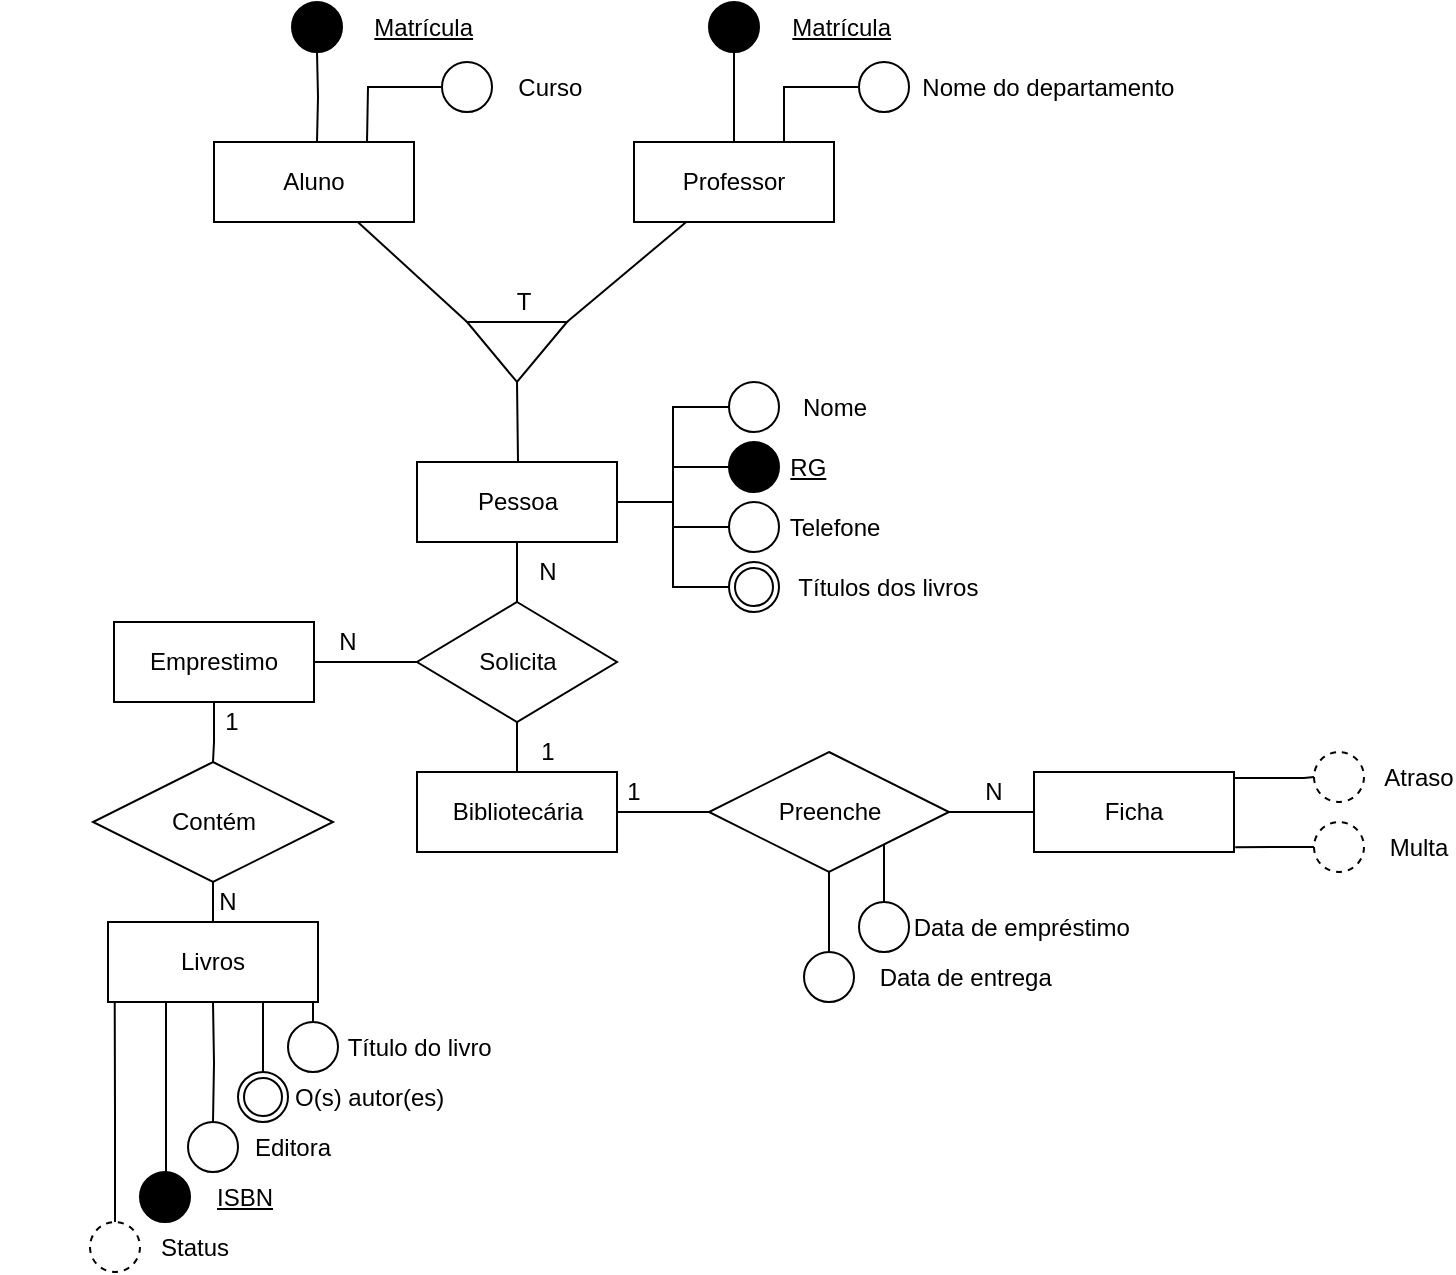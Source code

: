 <mxfile version="24.7.10">
  <diagram name="Página-1" id="wPIng2Xh3KR4gwBSG4xh">
    <mxGraphModel dx="765" dy="407" grid="1" gridSize="10" guides="1" tooltips="1" connect="1" arrows="1" fold="1" page="1" pageScale="1" pageWidth="827" pageHeight="1169" math="0" shadow="0">
      <root>
        <mxCell id="0" />
        <mxCell id="1" parent="0" />
        <mxCell id="rUrXjsDJCeZkKTtBp2uj-50" value="&lt;span style=&quot;white-space: pre;&quot;&gt;&lt;span style=&quot;white-space: pre;&quot;&gt;&#x9;&lt;/span&gt;&#x9;&lt;/span&gt;&lt;span style=&quot;white-space: pre;&quot;&gt;&#x9;&lt;/span&gt;&lt;span style=&quot;white-space: pre;&quot;&gt;&#x9;&lt;/span&gt;Título&amp;nbsp;do&amp;nbsp;livro" style="ellipse;whiteSpace=wrap;html=1;align=center;rounded=0;" vertex="1" parent="1">
          <mxGeometry x="194" y="550" width="25" height="25" as="geometry" />
        </mxCell>
        <mxCell id="rUrXjsDJCeZkKTtBp2uj-55" style="edgeStyle=orthogonalEdgeStyle;rounded=0;orthogonalLoop=1;jettySize=auto;html=1;exitX=1;exitY=1;exitDx=0;exitDy=0;entryX=0.5;entryY=0;entryDx=0;entryDy=0;endArrow=none;endFill=0;" edge="1" parent="1" target="rUrXjsDJCeZkKTtBp2uj-50">
          <mxGeometry relative="1" as="geometry">
            <mxPoint x="204" y="540" as="sourcePoint" />
          </mxGeometry>
        </mxCell>
        <mxCell id="rUrXjsDJCeZkKTtBp2uj-56" style="edgeStyle=orthogonalEdgeStyle;rounded=0;orthogonalLoop=1;jettySize=auto;html=1;entryX=0.5;entryY=0;entryDx=0;entryDy=0;endArrow=none;endFill=0;" edge="1" parent="1" target="rUrXjsDJCeZkKTtBp2uj-52">
          <mxGeometry relative="1" as="geometry">
            <mxPoint x="181.5" y="540" as="sourcePoint" />
          </mxGeometry>
        </mxCell>
        <mxCell id="rUrXjsDJCeZkKTtBp2uj-57" style="edgeStyle=orthogonalEdgeStyle;rounded=0;orthogonalLoop=1;jettySize=auto;html=1;exitX=0.25;exitY=1;exitDx=0;exitDy=0;entryX=0.5;entryY=0;entryDx=0;entryDy=0;endArrow=none;endFill=0;" edge="1" parent="1" target="rUrXjsDJCeZkKTtBp2uj-54">
          <mxGeometry relative="1" as="geometry">
            <mxPoint x="156.5" y="540" as="sourcePoint" />
          </mxGeometry>
        </mxCell>
        <mxCell id="rUrXjsDJCeZkKTtBp2uj-59" style="edgeStyle=orthogonalEdgeStyle;rounded=0;orthogonalLoop=1;jettySize=auto;html=1;exitX=0.225;exitY=0.99;exitDx=0;exitDy=0;entryX=0.5;entryY=0;entryDx=0;entryDy=0;exitPerimeter=0;endArrow=none;endFill=0;" edge="1" parent="1" source="rUrXjsDJCeZkKTtBp2uj-3" target="rUrXjsDJCeZkKTtBp2uj-58">
          <mxGeometry relative="1" as="geometry">
            <mxPoint x="138.4" y="540" as="sourcePoint" />
            <Array as="points">
              <mxPoint x="133" y="540" />
              <mxPoint x="133" y="625" />
            </Array>
          </mxGeometry>
        </mxCell>
        <mxCell id="rUrXjsDJCeZkKTtBp2uj-3" value="Livros" style="whiteSpace=wrap;html=1;align=center;rounded=0;" vertex="1" parent="1">
          <mxGeometry x="104" y="500" width="105" height="40" as="geometry" />
        </mxCell>
        <mxCell id="rUrXjsDJCeZkKTtBp2uj-83" style="edgeStyle=orthogonalEdgeStyle;rounded=0;orthogonalLoop=1;jettySize=auto;html=1;exitX=1;exitY=0;exitDx=0;exitDy=0;entryX=0;entryY=0.5;entryDx=0;entryDy=0;endArrow=none;endFill=0;" edge="1" parent="1" source="rUrXjsDJCeZkKTtBp2uj-4" target="rUrXjsDJCeZkKTtBp2uj-82">
          <mxGeometry relative="1" as="geometry">
            <Array as="points">
              <mxPoint x="667" y="428" />
              <mxPoint x="702" y="428" />
            </Array>
          </mxGeometry>
        </mxCell>
        <mxCell id="rUrXjsDJCeZkKTtBp2uj-4" value="Ficha" style="whiteSpace=wrap;html=1;align=center;rounded=0;" vertex="1" parent="1">
          <mxGeometry x="567" y="425" width="100" height="40" as="geometry" />
        </mxCell>
        <mxCell id="rUrXjsDJCeZkKTtBp2uj-12" style="rounded=0;orthogonalLoop=1;jettySize=auto;html=1;entryX=-0.005;entryY=1.002;entryDx=0;entryDy=0;endArrow=none;endFill=0;entryPerimeter=0;" edge="1" parent="1" source="rUrXjsDJCeZkKTtBp2uj-5" target="rUrXjsDJCeZkKTtBp2uj-9">
          <mxGeometry relative="1" as="geometry" />
        </mxCell>
        <mxCell id="rUrXjsDJCeZkKTtBp2uj-5" value="Aluno" style="whiteSpace=wrap;html=1;align=center;rounded=0;" vertex="1" parent="1">
          <mxGeometry x="157" y="110" width="100" height="40" as="geometry" />
        </mxCell>
        <mxCell id="rUrXjsDJCeZkKTtBp2uj-46" style="edgeStyle=orthogonalEdgeStyle;rounded=0;orthogonalLoop=1;jettySize=auto;html=1;entryX=0.5;entryY=0;entryDx=0;entryDy=0;endArrow=none;endFill=0;" edge="1" parent="1" source="rUrXjsDJCeZkKTtBp2uj-6" target="rUrXjsDJCeZkKTtBp2uj-45">
          <mxGeometry relative="1" as="geometry" />
        </mxCell>
        <mxCell id="rUrXjsDJCeZkKTtBp2uj-6" value="Pessoa" style="whiteSpace=wrap;html=1;align=center;rounded=0;" vertex="1" parent="1">
          <mxGeometry x="258.5" y="270" width="100" height="40" as="geometry" />
        </mxCell>
        <mxCell id="rUrXjsDJCeZkKTtBp2uj-11" style="rounded=0;orthogonalLoop=1;jettySize=auto;html=1;entryX=-0.005;entryY=-0.002;entryDx=0;entryDy=0;endArrow=none;endFill=0;entryPerimeter=0;" edge="1" parent="1" source="rUrXjsDJCeZkKTtBp2uj-7" target="rUrXjsDJCeZkKTtBp2uj-9">
          <mxGeometry relative="1" as="geometry" />
        </mxCell>
        <mxCell id="rUrXjsDJCeZkKTtBp2uj-21" style="edgeStyle=orthogonalEdgeStyle;rounded=0;orthogonalLoop=1;jettySize=auto;html=1;entryX=0.5;entryY=1;entryDx=0;entryDy=0;endArrow=none;endFill=0;" edge="1" parent="1" source="rUrXjsDJCeZkKTtBp2uj-7" target="rUrXjsDJCeZkKTtBp2uj-20">
          <mxGeometry relative="1" as="geometry" />
        </mxCell>
        <mxCell id="rUrXjsDJCeZkKTtBp2uj-7" value="Professor" style="whiteSpace=wrap;html=1;align=center;rounded=0;" vertex="1" parent="1">
          <mxGeometry x="367" y="110" width="100" height="40" as="geometry" />
        </mxCell>
        <mxCell id="rUrXjsDJCeZkKTtBp2uj-9" value="" style="triangle;whiteSpace=wrap;html=1;rotation=90;rounded=0;" vertex="1" parent="1">
          <mxGeometry x="293.5" y="190" width="30" height="50" as="geometry" />
        </mxCell>
        <mxCell id="rUrXjsDJCeZkKTtBp2uj-13" value="T" style="text;strokeColor=none;align=center;fillColor=none;html=1;verticalAlign=middle;whiteSpace=wrap;rounded=0;" vertex="1" parent="1">
          <mxGeometry x="282" y="175" width="60" height="30" as="geometry" />
        </mxCell>
        <mxCell id="rUrXjsDJCeZkKTtBp2uj-20" value="&lt;span style=&quot;white-space: pre;&quot;&gt;&#x9;&lt;/span&gt;&lt;span style=&quot;white-space: pre;&quot;&gt;&#x9;&lt;/span&gt;&lt;span style=&quot;white-space: pre;&quot;&gt;&#x9;&lt;/span&gt;&lt;span style=&quot;white-space: pre;&quot;&gt;&#x9;&lt;/span&gt;Matrícula" style="ellipse;whiteSpace=wrap;html=1;align=center;fontStyle=4;fillColor=#000000;rounded=0;" vertex="1" parent="1">
          <mxGeometry x="404.5" y="40" width="25" height="25" as="geometry" />
        </mxCell>
        <mxCell id="rUrXjsDJCeZkKTtBp2uj-23" style="edgeStyle=orthogonalEdgeStyle;rounded=0;orthogonalLoop=1;jettySize=auto;html=1;entryX=0.75;entryY=0;entryDx=0;entryDy=0;endArrow=none;endFill=0;" edge="1" parent="1" source="rUrXjsDJCeZkKTtBp2uj-22" target="rUrXjsDJCeZkKTtBp2uj-7">
          <mxGeometry relative="1" as="geometry" />
        </mxCell>
        <mxCell id="rUrXjsDJCeZkKTtBp2uj-22" value="&lt;span style=&quot;white-space: pre;&quot;&gt;&lt;span style=&quot;white-space: pre;&quot;&gt;&#x9;&lt;/span&gt;&lt;span style=&quot;white-space: pre;&quot;&gt;&#x9;&lt;/span&gt;&#x9;&lt;/span&gt;&lt;span style=&quot;white-space: pre;&quot;&gt;&#x9;&lt;/span&gt;&lt;span style=&quot;white-space: pre;&quot;&gt;&#x9;&lt;/span&gt;&lt;span style=&quot;white-space: pre;&quot;&gt;&#x9;&lt;/span&gt;&amp;nbsp;Nome&amp;nbsp;do&amp;nbsp;departamento" style="ellipse;whiteSpace=wrap;html=1;align=center;rounded=0;" vertex="1" parent="1">
          <mxGeometry x="479.5" y="70" width="25" height="25" as="geometry" />
        </mxCell>
        <mxCell id="rUrXjsDJCeZkKTtBp2uj-25" style="edgeStyle=orthogonalEdgeStyle;rounded=0;orthogonalLoop=1;jettySize=auto;html=1;entryX=0.5;entryY=1;entryDx=0;entryDy=0;endArrow=none;endFill=0;" edge="1" parent="1" target="rUrXjsDJCeZkKTtBp2uj-26">
          <mxGeometry relative="1" as="geometry">
            <mxPoint x="208.5" y="110" as="sourcePoint" />
          </mxGeometry>
        </mxCell>
        <mxCell id="rUrXjsDJCeZkKTtBp2uj-26" value="&lt;span style=&quot;white-space: pre;&quot;&gt;&#x9;&lt;/span&gt;&lt;span style=&quot;white-space: pre;&quot;&gt;&#x9;&lt;/span&gt;&lt;span style=&quot;white-space: pre;&quot;&gt;&#x9;&lt;/span&gt;&lt;span style=&quot;white-space: pre;&quot;&gt;&#x9;&lt;/span&gt;Matrícula" style="ellipse;whiteSpace=wrap;html=1;align=center;fontStyle=4;fillColor=#000000;rounded=0;" vertex="1" parent="1">
          <mxGeometry x="196" y="40" width="25" height="25" as="geometry" />
        </mxCell>
        <mxCell id="rUrXjsDJCeZkKTtBp2uj-27" style="edgeStyle=orthogonalEdgeStyle;rounded=0;orthogonalLoop=1;jettySize=auto;html=1;entryX=0.75;entryY=0;entryDx=0;entryDy=0;endArrow=none;endFill=0;" edge="1" parent="1" source="rUrXjsDJCeZkKTtBp2uj-28">
          <mxGeometry relative="1" as="geometry">
            <mxPoint x="233.5" y="110" as="targetPoint" />
          </mxGeometry>
        </mxCell>
        <mxCell id="rUrXjsDJCeZkKTtBp2uj-28" value="&lt;span style=&quot;white-space: pre;&quot;&gt;&#x9;&lt;/span&gt;&lt;span style=&quot;white-space: pre;&quot;&gt;&#x9;&lt;/span&gt;&lt;span style=&quot;white-space: pre;&quot;&gt;&#x9;&lt;/span&gt;&amp;nbsp;Curso" style="ellipse;whiteSpace=wrap;html=1;align=center;rounded=0;" vertex="1" parent="1">
          <mxGeometry x="271" y="70" width="25" height="25" as="geometry" />
        </mxCell>
        <mxCell id="rUrXjsDJCeZkKTtBp2uj-44" style="edgeStyle=orthogonalEdgeStyle;rounded=0;orthogonalLoop=1;jettySize=auto;html=1;entryX=1;entryY=0.5;entryDx=0;entryDy=0;endArrow=none;endFill=0;" edge="1" parent="1" source="rUrXjsDJCeZkKTtBp2uj-29" target="rUrXjsDJCeZkKTtBp2uj-6">
          <mxGeometry relative="1" as="geometry" />
        </mxCell>
        <mxCell id="rUrXjsDJCeZkKTtBp2uj-29" value="&lt;span style=&quot;white-space: pre;&quot;&gt;&lt;span style=&quot;white-space: pre;&quot;&gt;&#x9;&lt;/span&gt;&#x9;&lt;/span&gt;&lt;span style=&quot;white-space: pre;&quot;&gt;&#x9;&lt;/span&gt;Nome" style="ellipse;whiteSpace=wrap;html=1;align=center;rounded=0;" vertex="1" parent="1">
          <mxGeometry x="414.5" y="230" width="25" height="25" as="geometry" />
        </mxCell>
        <mxCell id="rUrXjsDJCeZkKTtBp2uj-40" style="edgeStyle=orthogonalEdgeStyle;rounded=0;orthogonalLoop=1;jettySize=auto;html=1;entryX=1;entryY=0.5;entryDx=0;entryDy=0;endArrow=none;endFill=0;" edge="1" parent="1" source="rUrXjsDJCeZkKTtBp2uj-30" target="rUrXjsDJCeZkKTtBp2uj-6">
          <mxGeometry relative="1" as="geometry" />
        </mxCell>
        <mxCell id="rUrXjsDJCeZkKTtBp2uj-30" value="&lt;span style=&quot;white-space: pre;&quot;&gt;&#x9;&lt;/span&gt;&lt;span style=&quot;white-space: pre;&quot;&gt;&#x9;&lt;/span&gt;&lt;u&gt;RG&lt;/u&gt;" style="ellipse;whiteSpace=wrap;html=1;align=center;fillColor=#000000;rounded=0;" vertex="1" parent="1">
          <mxGeometry x="414.5" y="260" width="25" height="25" as="geometry" />
        </mxCell>
        <mxCell id="rUrXjsDJCeZkKTtBp2uj-41" style="edgeStyle=orthogonalEdgeStyle;rounded=0;orthogonalLoop=1;jettySize=auto;html=1;entryX=1;entryY=0.5;entryDx=0;entryDy=0;endArrow=none;endFill=0;" edge="1" parent="1" source="rUrXjsDJCeZkKTtBp2uj-31" target="rUrXjsDJCeZkKTtBp2uj-6">
          <mxGeometry relative="1" as="geometry" />
        </mxCell>
        <mxCell id="rUrXjsDJCeZkKTtBp2uj-31" value="&lt;span style=&quot;white-space: pre;&quot;&gt;&lt;span style=&quot;white-space: pre;&quot;&gt;&#x9;&lt;/span&gt;&#x9;&lt;/span&gt;&lt;span style=&quot;white-space: pre;&quot;&gt;&#x9;&lt;/span&gt;Telefone" style="ellipse;whiteSpace=wrap;html=1;align=center;rounded=0;" vertex="1" parent="1">
          <mxGeometry x="414.5" y="290" width="25" height="25" as="geometry" />
        </mxCell>
        <mxCell id="rUrXjsDJCeZkKTtBp2uj-42" style="edgeStyle=orthogonalEdgeStyle;rounded=0;orthogonalLoop=1;jettySize=auto;html=1;entryX=1;entryY=0.5;entryDx=0;entryDy=0;endArrow=none;endFill=0;" edge="1" parent="1" source="rUrXjsDJCeZkKTtBp2uj-38" target="rUrXjsDJCeZkKTtBp2uj-6">
          <mxGeometry relative="1" as="geometry" />
        </mxCell>
        <mxCell id="rUrXjsDJCeZkKTtBp2uj-38" value="&lt;span style=&quot;white-space: pre;&quot;&gt;&lt;span style=&quot;white-space: pre;&quot;&gt;&#x9;&lt;/span&gt;&#x9;&lt;/span&gt;&lt;span style=&quot;white-space: pre;&quot;&gt;&#x9;&lt;/span&gt;&lt;span style=&quot;white-space: pre;&quot;&gt;&#x9;&lt;/span&gt;&lt;span style=&quot;white-space: pre;&quot;&gt;&#x9;&lt;/span&gt;Títulos&amp;nbsp;dos&amp;nbsp;livros" style="ellipse;shape=doubleEllipse;margin=3;whiteSpace=wrap;html=1;align=center;rounded=0;" vertex="1" parent="1">
          <mxGeometry x="414.5" y="320" width="25" height="25" as="geometry" />
        </mxCell>
        <mxCell id="rUrXjsDJCeZkKTtBp2uj-68" style="edgeStyle=orthogonalEdgeStyle;rounded=0;orthogonalLoop=1;jettySize=auto;html=1;entryX=1;entryY=0.5;entryDx=0;entryDy=0;endArrow=none;endFill=0;" edge="1" parent="1" source="rUrXjsDJCeZkKTtBp2uj-45" target="rUrXjsDJCeZkKTtBp2uj-67">
          <mxGeometry relative="1" as="geometry" />
        </mxCell>
        <mxCell id="rUrXjsDJCeZkKTtBp2uj-74" style="edgeStyle=orthogonalEdgeStyle;rounded=0;orthogonalLoop=1;jettySize=auto;html=1;entryX=0.5;entryY=0;entryDx=0;entryDy=0;endArrow=none;endFill=0;" edge="1" parent="1" source="rUrXjsDJCeZkKTtBp2uj-45" target="rUrXjsDJCeZkKTtBp2uj-73">
          <mxGeometry relative="1" as="geometry" />
        </mxCell>
        <mxCell id="rUrXjsDJCeZkKTtBp2uj-45" value="Solicita" style="shape=rhombus;perimeter=rhombusPerimeter;whiteSpace=wrap;html=1;align=center;rounded=0;" vertex="1" parent="1">
          <mxGeometry x="258.5" y="340" width="100" height="60" as="geometry" />
        </mxCell>
        <mxCell id="rUrXjsDJCeZkKTtBp2uj-52" value="&lt;span style=&quot;white-space: pre;&quot;&gt;&lt;span style=&quot;white-space: pre;&quot;&gt;&#x9;&lt;/span&gt;&#x9;&lt;/span&gt;&lt;span style=&quot;white-space: pre;&quot;&gt;&#x9;&lt;/span&gt;&lt;span style=&quot;white-space: pre;&quot;&gt;&#x9;&lt;/span&gt;O(s)&amp;nbsp;autor(es)" style="ellipse;shape=doubleEllipse;margin=3;whiteSpace=wrap;html=1;align=center;" vertex="1" parent="1">
          <mxGeometry x="169" y="575" width="25" height="25" as="geometry" />
        </mxCell>
        <mxCell id="rUrXjsDJCeZkKTtBp2uj-54" value="&lt;span style=&quot;white-space: pre;&quot;&gt;&lt;span style=&quot;white-space: pre;&quot;&gt;&#x9;&lt;/span&gt;&#x9;&lt;/span&gt;&lt;span style=&quot;white-space: pre;&quot;&gt;&#x9;&lt;/span&gt;Editora" style="ellipse;whiteSpace=wrap;html=1;align=center;" vertex="1" parent="1">
          <mxGeometry x="144" y="600" width="25" height="25" as="geometry" />
        </mxCell>
        <mxCell id="rUrXjsDJCeZkKTtBp2uj-58" value="&lt;span style=&quot;white-space: pre;&quot;&gt;&#x9;&lt;/span&gt;&lt;span style=&quot;white-space: pre;&quot;&gt;&#x9;&lt;/span&gt;&lt;span style=&quot;white-space: pre;&quot;&gt;&#x9;&lt;/span&gt;ISBN" style="ellipse;whiteSpace=wrap;html=1;align=center;fontStyle=4;fillColor=#000000;" vertex="1" parent="1">
          <mxGeometry x="120" y="625" width="25" height="25" as="geometry" />
        </mxCell>
        <mxCell id="rUrXjsDJCeZkKTtBp2uj-60" value="&lt;span style=&quot;white-space: pre;&quot;&gt;&lt;span style=&quot;white-space: pre;&quot;&gt;&#x9;&lt;/span&gt;&#x9;&lt;/span&gt;&amp;nbsp;&amp;nbsp;&amp;nbsp;&lt;span style=&quot;white-space: pre;&quot;&gt;&#x9;&lt;/span&gt;Status" style="ellipse;whiteSpace=wrap;html=1;align=center;dashed=1;" vertex="1" parent="1">
          <mxGeometry x="95" y="650" width="25" height="25" as="geometry" />
        </mxCell>
        <mxCell id="rUrXjsDJCeZkKTtBp2uj-14" style="edgeStyle=orthogonalEdgeStyle;rounded=0;orthogonalLoop=1;jettySize=auto;html=1;entryX=0.5;entryY=0;entryDx=0;entryDy=0;endArrow=none;endFill=0;exitX=1;exitY=0.5;exitDx=0;exitDy=0;" edge="1" parent="1" source="rUrXjsDJCeZkKTtBp2uj-9">
          <mxGeometry relative="1" as="geometry">
            <mxPoint x="310" y="230" as="sourcePoint" />
            <mxPoint x="309" y="270" as="targetPoint" />
            <Array as="points">
              <mxPoint x="309" y="230" />
            </Array>
          </mxGeometry>
        </mxCell>
        <mxCell id="rUrXjsDJCeZkKTtBp2uj-62" style="edgeStyle=orthogonalEdgeStyle;rounded=0;orthogonalLoop=1;jettySize=auto;html=1;entryX=0.032;entryY=1.008;entryDx=0;entryDy=0;entryPerimeter=0;endArrow=none;endFill=0;" edge="1" parent="1" source="rUrXjsDJCeZkKTtBp2uj-60" target="rUrXjsDJCeZkKTtBp2uj-3">
          <mxGeometry relative="1" as="geometry" />
        </mxCell>
        <mxCell id="rUrXjsDJCeZkKTtBp2uj-76" style="edgeStyle=orthogonalEdgeStyle;rounded=0;orthogonalLoop=1;jettySize=auto;html=1;exitX=1;exitY=0.5;exitDx=0;exitDy=0;entryX=0;entryY=0.5;entryDx=0;entryDy=0;endArrow=none;endFill=0;" edge="1" parent="1" source="rUrXjsDJCeZkKTtBp2uj-63" target="rUrXjsDJCeZkKTtBp2uj-4">
          <mxGeometry relative="1" as="geometry" />
        </mxCell>
        <mxCell id="rUrXjsDJCeZkKTtBp2uj-78" style="edgeStyle=orthogonalEdgeStyle;rounded=0;orthogonalLoop=1;jettySize=auto;html=1;exitX=1;exitY=1;exitDx=0;exitDy=0;entryX=0.5;entryY=0;entryDx=0;entryDy=0;endArrow=none;endFill=0;" edge="1" parent="1" source="rUrXjsDJCeZkKTtBp2uj-63" target="rUrXjsDJCeZkKTtBp2uj-77">
          <mxGeometry relative="1" as="geometry" />
        </mxCell>
        <mxCell id="rUrXjsDJCeZkKTtBp2uj-80" style="edgeStyle=orthogonalEdgeStyle;rounded=0;orthogonalLoop=1;jettySize=auto;html=1;exitX=0.5;exitY=1;exitDx=0;exitDy=0;entryX=0.5;entryY=0;entryDx=0;entryDy=0;endArrow=none;endFill=0;" edge="1" parent="1" source="rUrXjsDJCeZkKTtBp2uj-63" target="rUrXjsDJCeZkKTtBp2uj-79">
          <mxGeometry relative="1" as="geometry" />
        </mxCell>
        <mxCell id="rUrXjsDJCeZkKTtBp2uj-63" value="Preenche" style="shape=rhombus;perimeter=rhombusPerimeter;whiteSpace=wrap;html=1;align=center;" vertex="1" parent="1">
          <mxGeometry x="404.5" y="415" width="120" height="60" as="geometry" />
        </mxCell>
        <mxCell id="rUrXjsDJCeZkKTtBp2uj-71" style="edgeStyle=orthogonalEdgeStyle;rounded=0;orthogonalLoop=1;jettySize=auto;html=1;entryX=0.5;entryY=0;entryDx=0;entryDy=0;endArrow=none;endFill=0;" edge="1" parent="1" source="rUrXjsDJCeZkKTtBp2uj-67" target="rUrXjsDJCeZkKTtBp2uj-69">
          <mxGeometry relative="1" as="geometry" />
        </mxCell>
        <mxCell id="rUrXjsDJCeZkKTtBp2uj-67" value="Emprestimo" style="whiteSpace=wrap;html=1;align=center;" vertex="1" parent="1">
          <mxGeometry x="107" y="350" width="100" height="40" as="geometry" />
        </mxCell>
        <mxCell id="rUrXjsDJCeZkKTtBp2uj-72" style="edgeStyle=orthogonalEdgeStyle;rounded=0;orthogonalLoop=1;jettySize=auto;html=1;entryX=0.5;entryY=0;entryDx=0;entryDy=0;endArrow=none;endFill=0;" edge="1" parent="1" source="rUrXjsDJCeZkKTtBp2uj-69" target="rUrXjsDJCeZkKTtBp2uj-3">
          <mxGeometry relative="1" as="geometry" />
        </mxCell>
        <mxCell id="rUrXjsDJCeZkKTtBp2uj-69" value="Contém" style="shape=rhombus;perimeter=rhombusPerimeter;whiteSpace=wrap;html=1;align=center;" vertex="1" parent="1">
          <mxGeometry x="96.5" y="420" width="120" height="60" as="geometry" />
        </mxCell>
        <mxCell id="rUrXjsDJCeZkKTtBp2uj-75" style="edgeStyle=orthogonalEdgeStyle;rounded=0;orthogonalLoop=1;jettySize=auto;html=1;entryX=0;entryY=0.5;entryDx=0;entryDy=0;endArrow=none;endFill=0;" edge="1" parent="1" source="rUrXjsDJCeZkKTtBp2uj-73" target="rUrXjsDJCeZkKTtBp2uj-63">
          <mxGeometry relative="1" as="geometry" />
        </mxCell>
        <mxCell id="rUrXjsDJCeZkKTtBp2uj-73" value="Bibliotecária" style="whiteSpace=wrap;html=1;align=center;" vertex="1" parent="1">
          <mxGeometry x="258.5" y="425" width="100" height="40" as="geometry" />
        </mxCell>
        <mxCell id="rUrXjsDJCeZkKTtBp2uj-77" value="&lt;span style=&quot;white-space: pre;&quot;&gt;&lt;span style=&quot;white-space: pre;&quot;&gt;&#x9;&lt;/span&gt;&#x9;&lt;/span&gt;&lt;span style=&quot;white-space: pre;&quot;&gt;&#x9;&lt;/span&gt;&lt;span style=&quot;white-space: pre;&quot;&gt;&#x9;&lt;/span&gt;&lt;span style=&quot;white-space: pre;&quot;&gt;&#x9;&lt;/span&gt;&amp;nbsp;Data&amp;nbsp;de&amp;nbsp;empréstimo" style="ellipse;whiteSpace=wrap;html=1;align=center;" vertex="1" parent="1">
          <mxGeometry x="479.5" y="490" width="25" height="25" as="geometry" />
        </mxCell>
        <mxCell id="rUrXjsDJCeZkKTtBp2uj-79" value="&lt;span style=&quot;white-space: pre;&quot;&gt;&lt;span style=&quot;white-space: pre;&quot;&gt;&#x9;&lt;/span&gt;&#x9;&lt;/span&gt;&lt;span style=&quot;white-space: pre;&quot;&gt;&#x9;&lt;/span&gt;&lt;span style=&quot;white-space: pre;&quot;&gt;&#x9;&lt;/span&gt;&lt;span style=&quot;white-space: pre;&quot;&gt;&#x9;&lt;/span&gt;&amp;nbsp;Data&amp;nbsp;de&amp;nbsp;entrega" style="ellipse;whiteSpace=wrap;html=1;align=center;" vertex="1" parent="1">
          <mxGeometry x="452" y="515" width="25" height="25" as="geometry" />
        </mxCell>
        <mxCell id="rUrXjsDJCeZkKTtBp2uj-82" value="&lt;span style=&quot;white-space: pre;&quot;&gt;&lt;span style=&quot;white-space: pre;&quot;&gt;&#x9;&lt;/span&gt;&#x9;&lt;/span&gt;&lt;span style=&quot;white-space: pre;&quot;&gt;&#x9;&lt;/span&gt;Atraso" style="ellipse;whiteSpace=wrap;html=1;align=center;dashed=1;" vertex="1" parent="1">
          <mxGeometry x="707" y="415" width="25" height="25" as="geometry" />
        </mxCell>
        <mxCell id="rUrXjsDJCeZkKTtBp2uj-85" style="edgeStyle=orthogonalEdgeStyle;rounded=0;orthogonalLoop=1;jettySize=auto;html=1;entryX=1.006;entryY=0.94;entryDx=0;entryDy=0;entryPerimeter=0;endArrow=none;endFill=0;" edge="1" parent="1" source="rUrXjsDJCeZkKTtBp2uj-84" target="rUrXjsDJCeZkKTtBp2uj-4">
          <mxGeometry relative="1" as="geometry" />
        </mxCell>
        <mxCell id="rUrXjsDJCeZkKTtBp2uj-84" value="&lt;span style=&quot;white-space: pre;&quot;&gt;&lt;span style=&quot;white-space: pre;&quot;&gt;&#x9;&lt;/span&gt;&#x9;&lt;/span&gt;&lt;span style=&quot;white-space: pre;&quot;&gt;&#x9;&lt;/span&gt;Multa" style="ellipse;whiteSpace=wrap;html=1;align=center;dashed=1;" vertex="1" parent="1">
          <mxGeometry x="707" y="450" width="25" height="25" as="geometry" />
        </mxCell>
        <mxCell id="rUrXjsDJCeZkKTtBp2uj-87" value="N" style="text;strokeColor=none;align=center;fillColor=none;html=1;verticalAlign=middle;whiteSpace=wrap;rounded=0;" vertex="1" parent="1">
          <mxGeometry x="293.5" y="310" width="60" height="30" as="geometry" />
        </mxCell>
        <mxCell id="rUrXjsDJCeZkKTtBp2uj-88" value="N" style="text;strokeColor=none;align=center;fillColor=none;html=1;verticalAlign=middle;whiteSpace=wrap;rounded=0;" vertex="1" parent="1">
          <mxGeometry x="194" y="345" width="60" height="30" as="geometry" />
        </mxCell>
        <mxCell id="rUrXjsDJCeZkKTtBp2uj-89" value="1" style="text;strokeColor=none;align=center;fillColor=none;html=1;verticalAlign=middle;whiteSpace=wrap;rounded=0;" vertex="1" parent="1">
          <mxGeometry x="136" y="385" width="60" height="30" as="geometry" />
        </mxCell>
        <mxCell id="rUrXjsDJCeZkKTtBp2uj-90" value="N" style="text;strokeColor=none;align=center;fillColor=none;html=1;verticalAlign=middle;whiteSpace=wrap;rounded=0;" vertex="1" parent="1">
          <mxGeometry x="134" y="475" width="60" height="30" as="geometry" />
        </mxCell>
        <mxCell id="rUrXjsDJCeZkKTtBp2uj-92" value="1" style="text;strokeColor=none;align=center;fillColor=none;html=1;verticalAlign=middle;whiteSpace=wrap;rounded=0;" vertex="1" parent="1">
          <mxGeometry x="293.5" y="400" width="60" height="30" as="geometry" />
        </mxCell>
        <mxCell id="rUrXjsDJCeZkKTtBp2uj-93" value="1" style="text;strokeColor=none;align=center;fillColor=none;html=1;verticalAlign=middle;whiteSpace=wrap;rounded=0;" vertex="1" parent="1">
          <mxGeometry x="337" y="420" width="60" height="30" as="geometry" />
        </mxCell>
        <mxCell id="rUrXjsDJCeZkKTtBp2uj-94" value="N" style="text;strokeColor=none;align=center;fillColor=none;html=1;verticalAlign=middle;whiteSpace=wrap;rounded=0;" vertex="1" parent="1">
          <mxGeometry x="517" y="420" width="60" height="30" as="geometry" />
        </mxCell>
      </root>
    </mxGraphModel>
  </diagram>
</mxfile>
